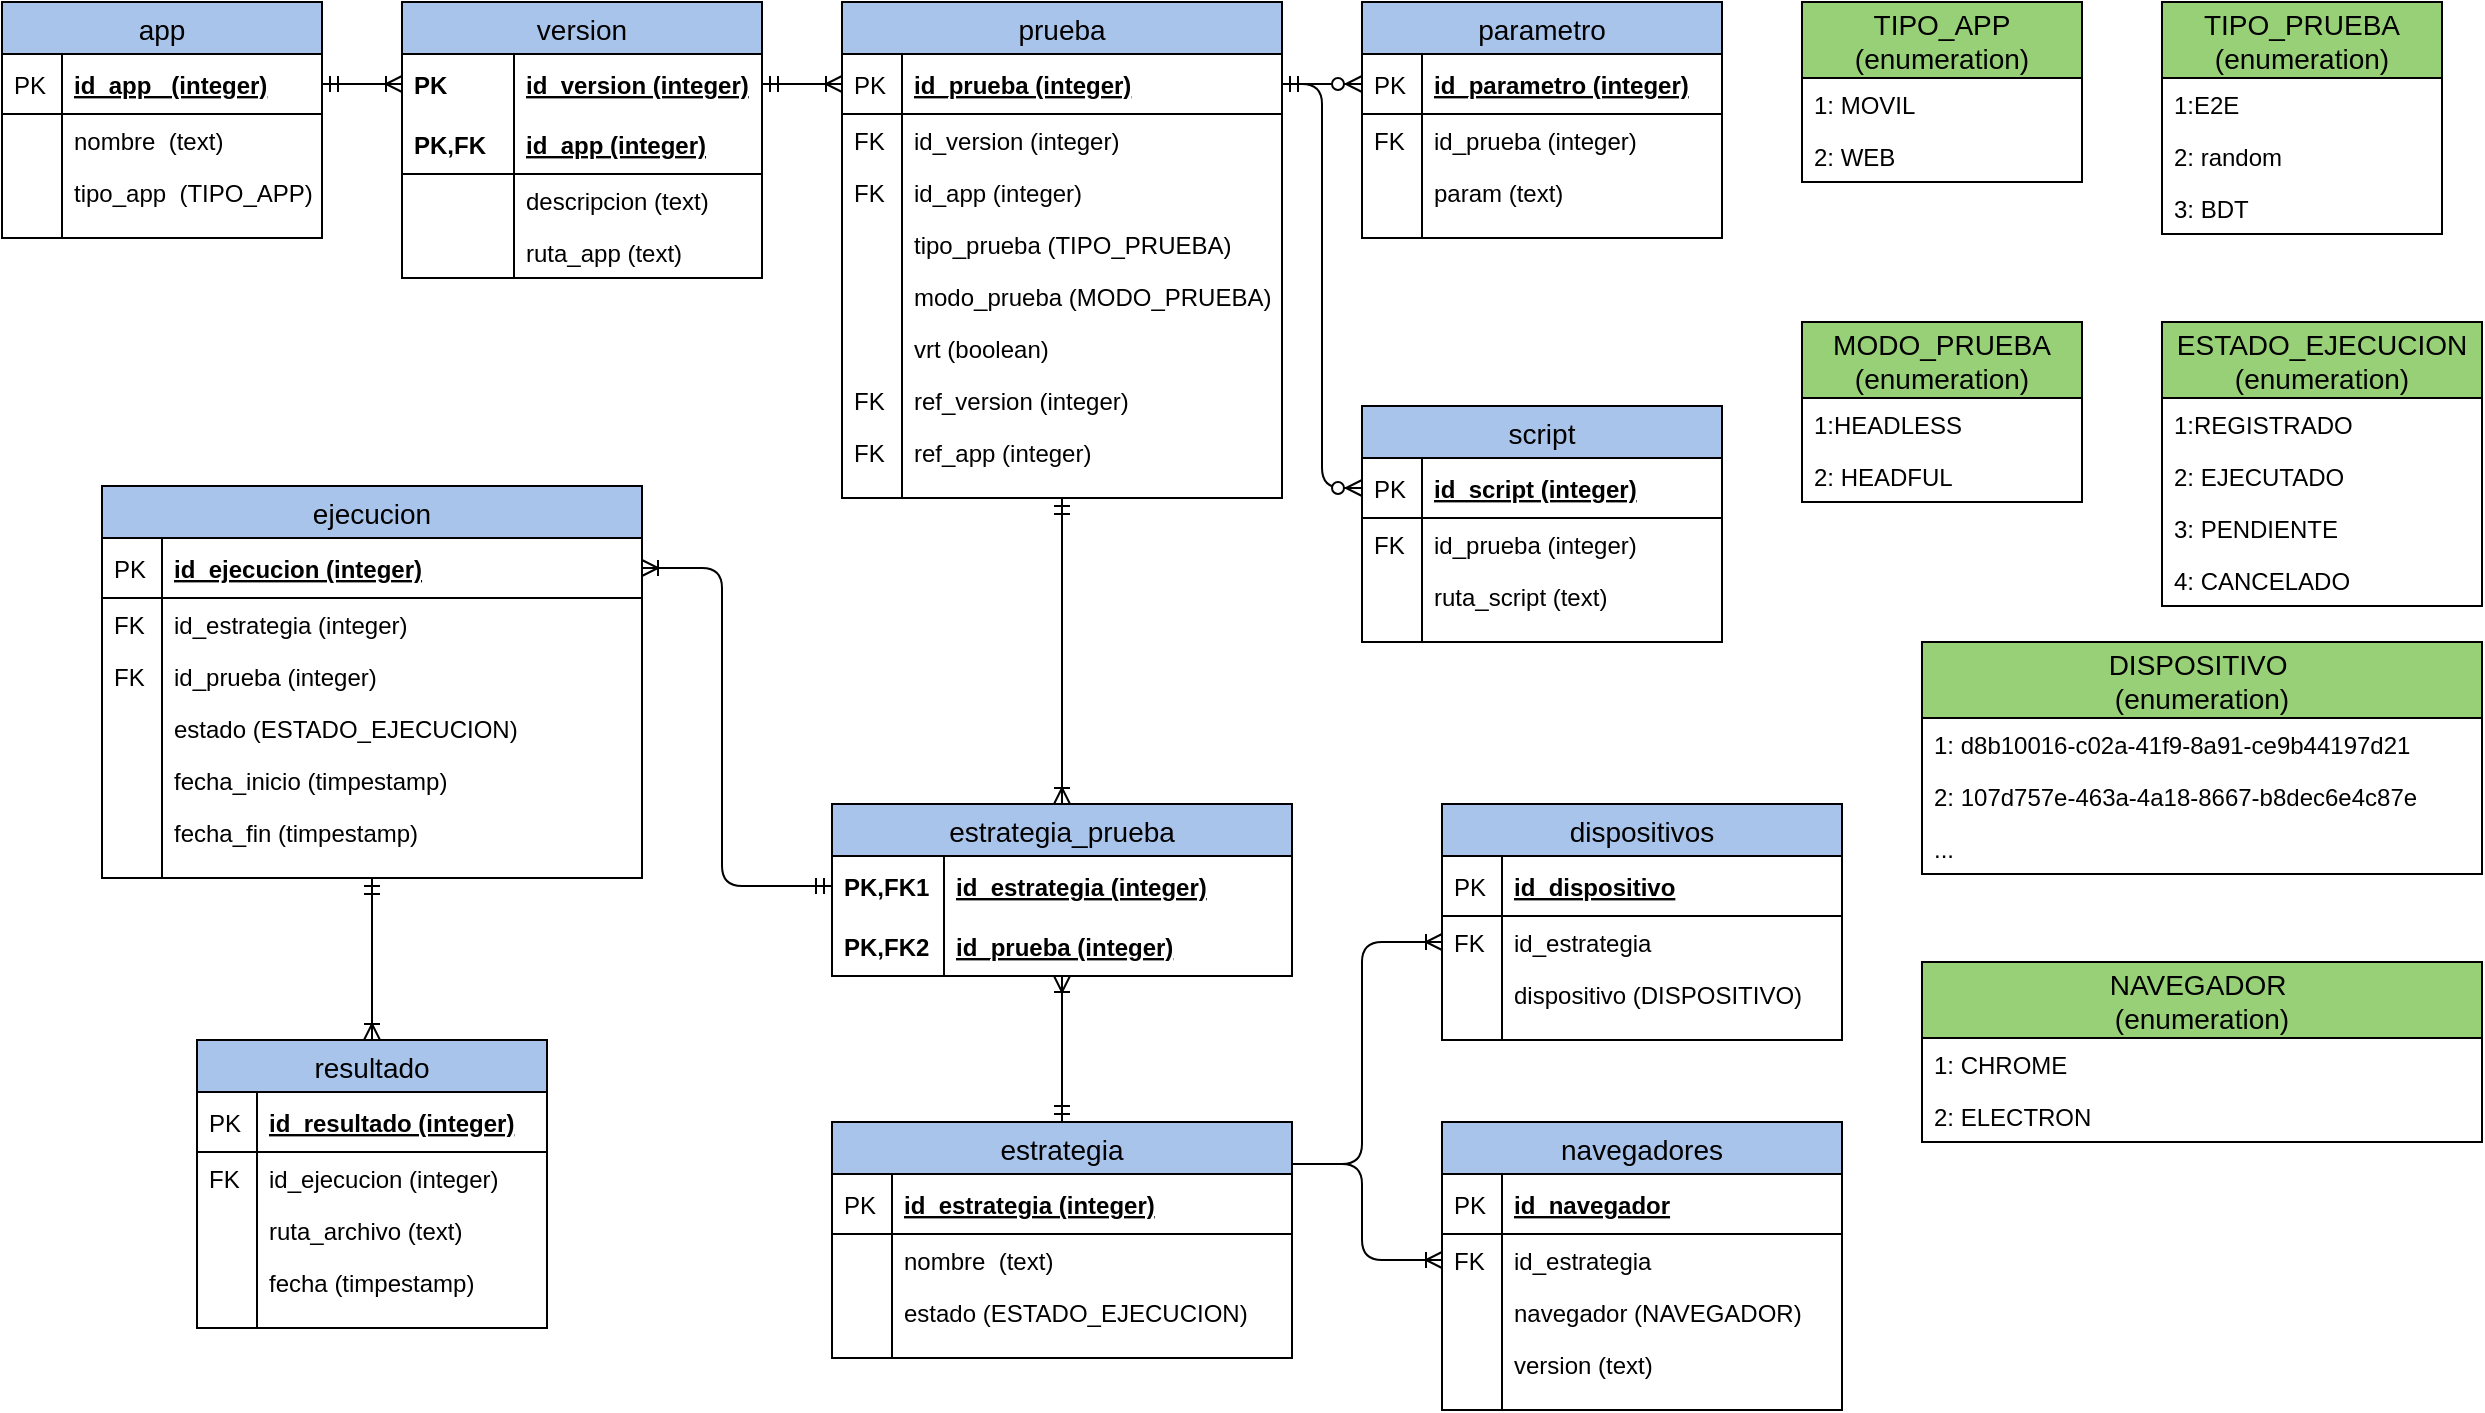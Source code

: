 <mxfile version="12.9.3" type="device"><diagram id="iDsaWzBEovH1b1AxHAG2" name="Page-1"><mxGraphModel dx="1256" dy="550" grid="1" gridSize="10" guides="1" tooltips="1" connect="1" arrows="1" fold="1" page="1" pageScale="1" pageWidth="850" pageHeight="1100" math="0" shadow="0"><root><mxCell id="0"/><mxCell id="1" parent="0"/><mxCell id="ApZzicPODPSP1jDTtApd-245" value="ESTADO_EJECUCION &#10;(enumeration)" style="swimlane;fontStyle=0;childLayout=stackLayout;horizontal=1;startSize=38;fillColor=#97D077;horizontalStack=0;resizeParent=1;resizeParentMax=0;resizeLast=0;collapsible=1;marginBottom=0;swimlaneFillColor=#ffffff;align=center;fontSize=14;" parent="1" vertex="1"><mxGeometry x="1120" y="200" width="160" height="142" as="geometry"><mxRectangle x="1120" y="200" width="180" height="40" as="alternateBounds"/></mxGeometry></mxCell><mxCell id="ApZzicPODPSP1jDTtApd-246" value="1:REGISTRADO" style="text;strokeColor=none;fillColor=none;spacingLeft=4;spacingRight=4;overflow=hidden;rotatable=0;points=[[0,0.5],[1,0.5]];portConstraint=eastwest;fontSize=12;" parent="ApZzicPODPSP1jDTtApd-245" vertex="1"><mxGeometry y="38" width="160" height="26" as="geometry"/></mxCell><mxCell id="ApZzicPODPSP1jDTtApd-247" value="2: EJECUTADO" style="text;strokeColor=none;fillColor=none;spacingLeft=4;spacingRight=4;overflow=hidden;rotatable=0;points=[[0,0.5],[1,0.5]];portConstraint=eastwest;fontSize=12;" parent="ApZzicPODPSP1jDTtApd-245" vertex="1"><mxGeometry y="64" width="160" height="26" as="geometry"/></mxCell><mxCell id="ApZzicPODPSP1jDTtApd-248" value="3: PENDIENTE" style="text;strokeColor=none;fillColor=none;spacingLeft=4;spacingRight=4;overflow=hidden;rotatable=0;points=[[0,0.5],[1,0.5]];portConstraint=eastwest;fontSize=12;" parent="ApZzicPODPSP1jDTtApd-245" vertex="1"><mxGeometry y="90" width="160" height="26" as="geometry"/></mxCell><mxCell id="h82qV4qmTiS2S710gayM-1" value="4: CANCELADO" style="text;strokeColor=none;fillColor=none;spacingLeft=4;spacingRight=4;overflow=hidden;rotatable=0;points=[[0,0.5],[1,0.5]];portConstraint=eastwest;fontSize=12;" parent="ApZzicPODPSP1jDTtApd-245" vertex="1"><mxGeometry y="116" width="160" height="26" as="geometry"/></mxCell><mxCell id="ApZzicPODPSP1jDTtApd-29" value="app" style="swimlane;fontStyle=0;childLayout=stackLayout;horizontal=1;startSize=26;fillColor=#A9C4EB;horizontalStack=0;resizeParent=1;resizeParentMax=0;resizeLast=0;collapsible=1;marginBottom=0;swimlaneFillColor=#ffffff;align=center;fontSize=14;" parent="1" vertex="1"><mxGeometry x="40" y="40" width="160" height="118" as="geometry"><mxRectangle x="40" y="40" width="60" height="26" as="alternateBounds"/></mxGeometry></mxCell><mxCell id="ApZzicPODPSP1jDTtApd-30" value="id_app   (integer)" style="shape=partialRectangle;top=0;left=0;right=0;bottom=1;align=left;verticalAlign=middle;fillColor=none;spacingLeft=34;spacingRight=4;overflow=hidden;rotatable=0;points=[[0,0.5],[1,0.5]];portConstraint=eastwest;dropTarget=0;fontStyle=5;fontSize=12;" parent="ApZzicPODPSP1jDTtApd-29" vertex="1"><mxGeometry y="26" width="160" height="30" as="geometry"/></mxCell><mxCell id="ApZzicPODPSP1jDTtApd-31" value="PK" style="shape=partialRectangle;top=0;left=0;bottom=0;fillColor=none;align=left;verticalAlign=middle;spacingLeft=4;spacingRight=4;overflow=hidden;rotatable=0;points=[];portConstraint=eastwest;part=1;fontSize=12;" parent="ApZzicPODPSP1jDTtApd-30" vertex="1" connectable="0"><mxGeometry width="30" height="30" as="geometry"/></mxCell><mxCell id="ApZzicPODPSP1jDTtApd-32" value="nombre  (text)" style="shape=partialRectangle;top=0;left=0;right=0;bottom=0;align=left;verticalAlign=top;fillColor=none;spacingLeft=34;spacingRight=4;overflow=hidden;rotatable=0;points=[[0,0.5],[1,0.5]];portConstraint=eastwest;dropTarget=0;fontSize=12;" parent="ApZzicPODPSP1jDTtApd-29" vertex="1"><mxGeometry y="56" width="160" height="26" as="geometry"/></mxCell><mxCell id="ApZzicPODPSP1jDTtApd-33" value="" style="shape=partialRectangle;top=0;left=0;bottom=0;fillColor=none;align=left;verticalAlign=top;spacingLeft=4;spacingRight=4;overflow=hidden;rotatable=0;points=[];portConstraint=eastwest;part=1;fontSize=12;" parent="ApZzicPODPSP1jDTtApd-32" vertex="1" connectable="0"><mxGeometry width="30" height="26" as="geometry"/></mxCell><mxCell id="ApZzicPODPSP1jDTtApd-36" value="tipo_app  (TIPO_APP)" style="shape=partialRectangle;top=0;left=0;right=0;bottom=0;align=left;verticalAlign=top;fillColor=none;spacingLeft=34;spacingRight=4;overflow=hidden;rotatable=0;points=[[0,0.5],[1,0.5]];portConstraint=eastwest;dropTarget=0;fontSize=12;" parent="ApZzicPODPSP1jDTtApd-29" vertex="1"><mxGeometry y="82" width="160" height="26" as="geometry"/></mxCell><mxCell id="ApZzicPODPSP1jDTtApd-37" value="" style="shape=partialRectangle;top=0;left=0;bottom=0;fillColor=none;align=left;verticalAlign=top;spacingLeft=4;spacingRight=4;overflow=hidden;rotatable=0;points=[];portConstraint=eastwest;part=1;fontSize=12;" parent="ApZzicPODPSP1jDTtApd-36" vertex="1" connectable="0"><mxGeometry width="30" height="26" as="geometry"/></mxCell><mxCell id="ApZzicPODPSP1jDTtApd-38" value="" style="shape=partialRectangle;top=0;left=0;right=0;bottom=0;align=left;verticalAlign=top;fillColor=none;spacingLeft=34;spacingRight=4;overflow=hidden;rotatable=0;points=[[0,0.5],[1,0.5]];portConstraint=eastwest;dropTarget=0;fontSize=12;" parent="ApZzicPODPSP1jDTtApd-29" vertex="1"><mxGeometry y="108" width="160" height="10" as="geometry"/></mxCell><mxCell id="ApZzicPODPSP1jDTtApd-39" value="" style="shape=partialRectangle;top=0;left=0;bottom=0;fillColor=none;align=left;verticalAlign=top;spacingLeft=4;spacingRight=4;overflow=hidden;rotatable=0;points=[];portConstraint=eastwest;part=1;fontSize=12;" parent="ApZzicPODPSP1jDTtApd-38" vertex="1" connectable="0"><mxGeometry width="30" height="10" as="geometry"/></mxCell><mxCell id="ApZzicPODPSP1jDTtApd-128" value="version" style="swimlane;fontStyle=0;childLayout=stackLayout;horizontal=1;startSize=26;fillColor=#A9C4EB;horizontalStack=0;resizeParent=1;resizeParentMax=0;resizeLast=0;collapsible=1;marginBottom=0;swimlaneFillColor=#ffffff;align=center;fontSize=14;" parent="1" vertex="1"><mxGeometry x="240" y="40" width="180" height="138" as="geometry"/></mxCell><mxCell id="ApZzicPODPSP1jDTtApd-129" value="id_version (integer)" style="shape=partialRectangle;top=0;left=0;right=0;bottom=0;align=left;verticalAlign=middle;fillColor=none;spacingLeft=60;spacingRight=4;overflow=hidden;rotatable=0;points=[[0,0.5],[1,0.5]];portConstraint=eastwest;dropTarget=0;fontStyle=5;fontSize=12;" parent="ApZzicPODPSP1jDTtApd-128" vertex="1"><mxGeometry y="26" width="180" height="30" as="geometry"/></mxCell><mxCell id="ApZzicPODPSP1jDTtApd-130" value="PK" style="shape=partialRectangle;fontStyle=1;top=0;left=0;bottom=0;fillColor=none;align=left;verticalAlign=middle;spacingLeft=4;spacingRight=4;overflow=hidden;rotatable=0;points=[];portConstraint=eastwest;part=1;fontSize=12;" parent="ApZzicPODPSP1jDTtApd-129" vertex="1" connectable="0"><mxGeometry width="56" height="30" as="geometry"/></mxCell><mxCell id="ApZzicPODPSP1jDTtApd-131" value="id_app (integer)" style="shape=partialRectangle;top=0;left=0;right=0;bottom=1;align=left;verticalAlign=middle;fillColor=none;spacingLeft=60;spacingRight=4;overflow=hidden;rotatable=0;points=[[0,0.5],[1,0.5]];portConstraint=eastwest;dropTarget=0;fontStyle=5;fontSize=12;" parent="ApZzicPODPSP1jDTtApd-128" vertex="1"><mxGeometry y="56" width="180" height="30" as="geometry"/></mxCell><mxCell id="ApZzicPODPSP1jDTtApd-132" value="PK,FK" style="shape=partialRectangle;fontStyle=1;top=0;left=0;bottom=0;fillColor=none;align=left;verticalAlign=middle;spacingLeft=4;spacingRight=4;overflow=hidden;rotatable=0;points=[];portConstraint=eastwest;part=1;fontSize=12;" parent="ApZzicPODPSP1jDTtApd-131" vertex="1" connectable="0"><mxGeometry width="56" height="30" as="geometry"/></mxCell><mxCell id="ApZzicPODPSP1jDTtApd-133" value="descripcion (text)" style="shape=partialRectangle;top=0;left=0;right=0;bottom=0;align=left;verticalAlign=top;fillColor=none;spacingLeft=60;spacingRight=4;overflow=hidden;rotatable=0;points=[[0,0.5],[1,0.5]];portConstraint=eastwest;dropTarget=0;fontSize=12;" parent="ApZzicPODPSP1jDTtApd-128" vertex="1"><mxGeometry y="86" width="180" height="26" as="geometry"/></mxCell><mxCell id="ApZzicPODPSP1jDTtApd-134" value="" style="shape=partialRectangle;top=0;left=0;bottom=0;fillColor=none;align=left;verticalAlign=top;spacingLeft=4;spacingRight=4;overflow=hidden;rotatable=0;points=[];portConstraint=eastwest;part=1;fontSize=12;" parent="ApZzicPODPSP1jDTtApd-133" vertex="1" connectable="0"><mxGeometry width="56" height="26" as="geometry"/></mxCell><mxCell id="ApZzicPODPSP1jDTtApd-135" value="ruta_app (text)" style="shape=partialRectangle;top=0;left=0;right=0;bottom=0;align=left;verticalAlign=top;fillColor=none;spacingLeft=60;spacingRight=4;overflow=hidden;rotatable=0;points=[[0,0.5],[1,0.5]];portConstraint=eastwest;dropTarget=0;fontSize=12;" parent="ApZzicPODPSP1jDTtApd-128" vertex="1"><mxGeometry y="112" width="180" height="26" as="geometry"/></mxCell><mxCell id="ApZzicPODPSP1jDTtApd-136" value="" style="shape=partialRectangle;top=0;left=0;bottom=0;fillColor=none;align=left;verticalAlign=top;spacingLeft=4;spacingRight=4;overflow=hidden;rotatable=0;points=[];portConstraint=eastwest;part=1;fontSize=12;" parent="ApZzicPODPSP1jDTtApd-135" vertex="1" connectable="0"><mxGeometry width="56" height="26" as="geometry"/></mxCell><mxCell id="ApZzicPODPSP1jDTtApd-138" value="" style="edgeStyle=entityRelationEdgeStyle;fontSize=12;html=1;endArrow=ERoneToMany;startArrow=ERmandOne;entryX=0;entryY=0.5;entryDx=0;entryDy=0;exitX=1;exitY=0.5;exitDx=0;exitDy=0;fillColor=none;" parent="1" source="ApZzicPODPSP1jDTtApd-129" target="ApZzicPODPSP1jDTtApd-56" edge="1"><mxGeometry width="100" height="100" relative="1" as="geometry"><mxPoint x="440" y="170" as="sourcePoint"/><mxPoint x="540" y="70" as="targetPoint"/></mxGeometry></mxCell><mxCell id="ApZzicPODPSP1jDTtApd-142" value="TIPO_APP&#10;(enumeration)" style="swimlane;fontStyle=0;childLayout=stackLayout;horizontal=1;startSize=38;fillColor=#97D077;horizontalStack=0;resizeParent=1;resizeParentMax=0;resizeLast=0;collapsible=1;marginBottom=0;swimlaneFillColor=#ffffff;align=center;fontSize=14;" parent="1" vertex="1"><mxGeometry x="940" y="40" width="140" height="90" as="geometry"/></mxCell><mxCell id="ApZzicPODPSP1jDTtApd-143" value="1: MOVIL" style="text;strokeColor=none;fillColor=none;spacingLeft=4;spacingRight=4;overflow=hidden;rotatable=0;points=[[0,0.5],[1,0.5]];portConstraint=eastwest;fontSize=12;" parent="ApZzicPODPSP1jDTtApd-142" vertex="1"><mxGeometry y="38" width="140" height="26" as="geometry"/></mxCell><mxCell id="ApZzicPODPSP1jDTtApd-144" value="2: WEB" style="text;strokeColor=none;fillColor=none;spacingLeft=4;spacingRight=4;overflow=hidden;rotatable=0;points=[[0,0.5],[1,0.5]];portConstraint=eastwest;fontSize=12;" parent="ApZzicPODPSP1jDTtApd-142" vertex="1"><mxGeometry y="64" width="140" height="26" as="geometry"/></mxCell><mxCell id="ApZzicPODPSP1jDTtApd-148" value="" style="edgeStyle=entityRelationEdgeStyle;fontSize=12;html=1;endArrow=ERoneToMany;startArrow=ERmandOne;entryX=0;entryY=0.5;entryDx=0;entryDy=0;fillColor=none;" parent="1" source="ApZzicPODPSP1jDTtApd-30" target="ApZzicPODPSP1jDTtApd-129" edge="1"><mxGeometry width="100" height="100" relative="1" as="geometry"><mxPoint x="150" y="170" as="sourcePoint"/><mxPoint x="250" y="70" as="targetPoint"/></mxGeometry></mxCell><mxCell id="ApZzicPODPSP1jDTtApd-150" value="parametro" style="swimlane;fontStyle=0;childLayout=stackLayout;horizontal=1;startSize=26;fillColor=#A9C4EB;horizontalStack=0;resizeParent=1;resizeParentMax=0;resizeLast=0;collapsible=1;marginBottom=0;swimlaneFillColor=#ffffff;align=center;fontSize=14;" parent="1" vertex="1"><mxGeometry x="720" y="40" width="180" height="118" as="geometry"/></mxCell><mxCell id="ApZzicPODPSP1jDTtApd-151" value="id_parametro (integer)" style="shape=partialRectangle;top=0;left=0;right=0;bottom=1;align=left;verticalAlign=middle;fillColor=none;spacingLeft=34;spacingRight=4;overflow=hidden;rotatable=0;points=[[0,0.5],[1,0.5]];portConstraint=eastwest;dropTarget=0;fontStyle=5;fontSize=12;" parent="ApZzicPODPSP1jDTtApd-150" vertex="1"><mxGeometry y="26" width="180" height="30" as="geometry"/></mxCell><mxCell id="ApZzicPODPSP1jDTtApd-152" value="PK" style="shape=partialRectangle;top=0;left=0;bottom=0;fillColor=none;align=left;verticalAlign=middle;spacingLeft=4;spacingRight=4;overflow=hidden;rotatable=0;points=[];portConstraint=eastwest;part=1;fontSize=12;" parent="ApZzicPODPSP1jDTtApd-151" vertex="1" connectable="0"><mxGeometry width="30" height="30" as="geometry"/></mxCell><mxCell id="ApZzicPODPSP1jDTtApd-153" value="id_prueba (integer)" style="shape=partialRectangle;top=0;left=0;right=0;bottom=0;align=left;verticalAlign=top;fillColor=none;spacingLeft=34;spacingRight=4;overflow=hidden;rotatable=0;points=[[0,0.5],[1,0.5]];portConstraint=eastwest;dropTarget=0;fontSize=12;" parent="ApZzicPODPSP1jDTtApd-150" vertex="1"><mxGeometry y="56" width="180" height="26" as="geometry"/></mxCell><mxCell id="ApZzicPODPSP1jDTtApd-154" value="FK" style="shape=partialRectangle;top=0;left=0;bottom=0;fillColor=none;align=left;verticalAlign=top;spacingLeft=4;spacingRight=4;overflow=hidden;rotatable=0;points=[];portConstraint=eastwest;part=1;fontSize=12;" parent="ApZzicPODPSP1jDTtApd-153" vertex="1" connectable="0"><mxGeometry width="30" height="26" as="geometry"/></mxCell><mxCell id="ApZzicPODPSP1jDTtApd-155" value="param (text)" style="shape=partialRectangle;top=0;left=0;right=0;bottom=0;align=left;verticalAlign=top;fillColor=none;spacingLeft=34;spacingRight=4;overflow=hidden;rotatable=0;points=[[0,0.5],[1,0.5]];portConstraint=eastwest;dropTarget=0;fontSize=12;" parent="ApZzicPODPSP1jDTtApd-150" vertex="1"><mxGeometry y="82" width="180" height="26" as="geometry"/></mxCell><mxCell id="ApZzicPODPSP1jDTtApd-156" value="" style="shape=partialRectangle;top=0;left=0;bottom=0;fillColor=none;align=left;verticalAlign=top;spacingLeft=4;spacingRight=4;overflow=hidden;rotatable=0;points=[];portConstraint=eastwest;part=1;fontSize=12;" parent="ApZzicPODPSP1jDTtApd-155" vertex="1" connectable="0"><mxGeometry width="30" height="26" as="geometry"/></mxCell><mxCell id="ApZzicPODPSP1jDTtApd-159" value="" style="shape=partialRectangle;top=0;left=0;right=0;bottom=0;align=left;verticalAlign=top;fillColor=none;spacingLeft=34;spacingRight=4;overflow=hidden;rotatable=0;points=[[0,0.5],[1,0.5]];portConstraint=eastwest;dropTarget=0;fontSize=12;" parent="ApZzicPODPSP1jDTtApd-150" vertex="1"><mxGeometry y="108" width="180" height="10" as="geometry"/></mxCell><mxCell id="ApZzicPODPSP1jDTtApd-160" value="" style="shape=partialRectangle;top=0;left=0;bottom=0;fillColor=none;align=left;verticalAlign=top;spacingLeft=4;spacingRight=4;overflow=hidden;rotatable=0;points=[];portConstraint=eastwest;part=1;fontSize=12;" parent="ApZzicPODPSP1jDTtApd-159" vertex="1" connectable="0"><mxGeometry width="30" height="10" as="geometry"/></mxCell><mxCell id="ApZzicPODPSP1jDTtApd-149" value="" style="edgeStyle=entityRelationEdgeStyle;fontSize=12;html=1;endArrow=ERzeroToMany;startArrow=ERmandOne;fillColor=none;" parent="1" source="ApZzicPODPSP1jDTtApd-56" target="ApZzicPODPSP1jDTtApd-151" edge="1"><mxGeometry width="100" height="100" relative="1" as="geometry"><mxPoint x="620" y="180" as="sourcePoint"/><mxPoint x="670" y="80" as="targetPoint"/></mxGeometry></mxCell><mxCell id="ApZzicPODPSP1jDTtApd-188" value="" style="fontSize=12;html=1;endArrow=ERzeroToMany;startArrow=ERmandOne;entryX=0;entryY=0.5;entryDx=0;entryDy=0;edgeStyle=orthogonalEdgeStyle;fillColor=none;" parent="1" source="ApZzicPODPSP1jDTtApd-56" target="ApZzicPODPSP1jDTtApd-171" edge="1"><mxGeometry width="100" height="100" relative="1" as="geometry"><mxPoint x="500" y="160" as="sourcePoint"/><mxPoint x="600" y="60" as="targetPoint"/></mxGeometry></mxCell><mxCell id="ApZzicPODPSP1jDTtApd-197" value="" style="fontSize=12;html=1;endArrow=ERoneToMany;startArrow=ERmandOne;fillColor=none;" parent="1" source="ApZzicPODPSP1jDTtApd-230" target="ApZzicPODPSP1jDTtApd-100" edge="1"><mxGeometry width="100" height="100" relative="1" as="geometry"><mxPoint x="160" y="432" as="sourcePoint"/><mxPoint x="164" y="520" as="targetPoint"/></mxGeometry></mxCell><mxCell id="ApZzicPODPSP1jDTtApd-216" value="" style="fontSize=12;html=1;endArrow=ERoneToMany;startArrow=ERmandOne;edgeStyle=elbowEdgeStyle;elbow=vertical;fillColor=none;" parent="1" source="ApZzicPODPSP1jDTtApd-64" target="ApZzicPODPSP1jDTtApd-209" edge="1"><mxGeometry width="100" height="100" relative="1" as="geometry"><mxPoint x="540" y="200" as="sourcePoint"/><mxPoint x="640" y="100" as="targetPoint"/></mxGeometry></mxCell><mxCell id="ApZzicPODPSP1jDTtApd-220" value="" style="fontSize=12;html=1;endArrow=ERoneToMany;startArrow=ERmandOne;fillColor=none;" parent="1" source="ApZzicPODPSP1jDTtApd-89" target="ApZzicPODPSP1jDTtApd-212" edge="1"><mxGeometry width="100" height="100" relative="1" as="geometry"><mxPoint x="570" y="670" as="sourcePoint"/><mxPoint x="560" y="372" as="targetPoint"/></mxGeometry></mxCell><mxCell id="ApZzicPODPSP1jDTtApd-55" value="prueba" style="swimlane;fontStyle=0;childLayout=stackLayout;horizontal=1;startSize=26;fillColor=#A9C4EB;horizontalStack=0;resizeParent=1;resizeParentMax=0;resizeLast=0;collapsible=1;marginBottom=0;swimlaneFillColor=#ffffff;align=center;fontSize=14;shadow=0;" parent="1" vertex="1"><mxGeometry x="460" y="40" width="220" height="248" as="geometry"/></mxCell><mxCell id="ApZzicPODPSP1jDTtApd-56" value="id_prueba (integer)" style="shape=partialRectangle;top=0;left=0;right=0;bottom=1;align=left;verticalAlign=middle;fillColor=none;spacingLeft=34;spacingRight=4;overflow=hidden;rotatable=0;points=[[0,0.5],[1,0.5]];portConstraint=eastwest;dropTarget=0;fontStyle=5;fontSize=12;" parent="ApZzicPODPSP1jDTtApd-55" vertex="1"><mxGeometry y="26" width="220" height="30" as="geometry"/></mxCell><mxCell id="ApZzicPODPSP1jDTtApd-57" value="PK" style="shape=partialRectangle;top=0;left=0;bottom=0;fillColor=none;align=left;verticalAlign=middle;spacingLeft=4;spacingRight=4;overflow=hidden;rotatable=0;points=[];portConstraint=eastwest;part=1;fontSize=12;" parent="ApZzicPODPSP1jDTtApd-56" vertex="1" connectable="0"><mxGeometry width="30" height="30" as="geometry"/></mxCell><mxCell id="ApZzicPODPSP1jDTtApd-58" value="id_version (integer)" style="shape=partialRectangle;top=0;left=0;right=0;bottom=0;align=left;verticalAlign=top;fillColor=none;spacingLeft=34;spacingRight=4;overflow=hidden;rotatable=0;points=[[0,0.5],[1,0.5]];portConstraint=eastwest;dropTarget=0;fontSize=12;" parent="ApZzicPODPSP1jDTtApd-55" vertex="1"><mxGeometry y="56" width="220" height="26" as="geometry"/></mxCell><mxCell id="ApZzicPODPSP1jDTtApd-59" value="FK" style="shape=partialRectangle;top=0;left=0;bottom=0;fillColor=none;align=left;verticalAlign=top;spacingLeft=4;spacingRight=4;overflow=hidden;rotatable=0;points=[];portConstraint=eastwest;part=1;fontSize=12;" parent="ApZzicPODPSP1jDTtApd-58" vertex="1" connectable="0"><mxGeometry width="30" height="26" as="geometry"/></mxCell><mxCell id="ApZzicPODPSP1jDTtApd-60" value="id_app (integer)" style="shape=partialRectangle;top=0;left=0;right=0;bottom=0;align=left;verticalAlign=top;fillColor=none;spacingLeft=34;spacingRight=4;overflow=hidden;rotatable=0;points=[[0,0.5],[1,0.5]];portConstraint=eastwest;dropTarget=0;fontSize=12;" parent="ApZzicPODPSP1jDTtApd-55" vertex="1"><mxGeometry y="82" width="220" height="26" as="geometry"/></mxCell><mxCell id="ApZzicPODPSP1jDTtApd-61" value="FK" style="shape=partialRectangle;top=0;left=0;bottom=0;fillColor=none;align=left;verticalAlign=top;spacingLeft=4;spacingRight=4;overflow=hidden;rotatable=0;points=[];portConstraint=eastwest;part=1;fontSize=12;" parent="ApZzicPODPSP1jDTtApd-60" vertex="1" connectable="0"><mxGeometry width="30" height="26" as="geometry"/></mxCell><mxCell id="ApZzicPODPSP1jDTtApd-168" value="tipo_prueba (TIPO_PRUEBA)" style="shape=partialRectangle;top=0;left=0;right=0;bottom=0;align=left;verticalAlign=top;fillColor=none;spacingLeft=34;spacingRight=4;overflow=hidden;rotatable=0;points=[[0,0.5],[1,0.5]];portConstraint=eastwest;dropTarget=0;fontSize=12;" parent="ApZzicPODPSP1jDTtApd-55" vertex="1"><mxGeometry y="108" width="220" height="26" as="geometry"/></mxCell><mxCell id="ApZzicPODPSP1jDTtApd-169" value="" style="shape=partialRectangle;top=0;left=0;bottom=0;fillColor=none;align=left;verticalAlign=top;spacingLeft=4;spacingRight=4;overflow=hidden;rotatable=0;points=[];portConstraint=eastwest;part=1;fontSize=12;" parent="ApZzicPODPSP1jDTtApd-168" vertex="1" connectable="0"><mxGeometry width="30" height="26" as="geometry"/></mxCell><mxCell id="ApZzicPODPSP1jDTtApd-186" value="modo_prueba (MODO_PRUEBA)" style="shape=partialRectangle;top=0;left=0;right=0;bottom=0;align=left;verticalAlign=top;fillColor=none;spacingLeft=34;spacingRight=4;overflow=hidden;rotatable=0;points=[[0,0.5],[1,0.5]];portConstraint=eastwest;dropTarget=0;fontSize=12;" parent="ApZzicPODPSP1jDTtApd-55" vertex="1"><mxGeometry y="134" width="220" height="26" as="geometry"/></mxCell><mxCell id="ApZzicPODPSP1jDTtApd-187" value="" style="shape=partialRectangle;top=0;left=0;bottom=0;fillColor=none;align=left;verticalAlign=top;spacingLeft=4;spacingRight=4;overflow=hidden;rotatable=0;points=[];portConstraint=eastwest;part=1;fontSize=12;" parent="ApZzicPODPSP1jDTtApd-186" vertex="1" connectable="0"><mxGeometry width="30" height="26" as="geometry"/></mxCell><mxCell id="8lx4j3g1uJTD5AQUu3DO-1" value="vrt (boolean)" style="shape=partialRectangle;top=0;left=0;right=0;bottom=0;align=left;verticalAlign=top;fillColor=none;spacingLeft=34;spacingRight=4;overflow=hidden;rotatable=0;points=[[0,0.5],[1,0.5]];portConstraint=eastwest;dropTarget=0;fontSize=12;" parent="ApZzicPODPSP1jDTtApd-55" vertex="1"><mxGeometry y="160" width="220" height="26" as="geometry"/></mxCell><mxCell id="8lx4j3g1uJTD5AQUu3DO-2" value="" style="shape=partialRectangle;top=0;left=0;bottom=0;fillColor=none;align=left;verticalAlign=top;spacingLeft=4;spacingRight=4;overflow=hidden;rotatable=0;points=[];portConstraint=eastwest;part=1;fontSize=12;" parent="8lx4j3g1uJTD5AQUu3DO-1" vertex="1" connectable="0"><mxGeometry width="30" height="26" as="geometry"/></mxCell><mxCell id="f8R9yQd6SKJQynJTK0Ja-2" value="ref_version (integer)" style="shape=partialRectangle;top=0;left=0;right=0;bottom=0;align=left;verticalAlign=top;fillColor=none;spacingLeft=34;spacingRight=4;overflow=hidden;rotatable=0;points=[[0,0.5],[1,0.5]];portConstraint=eastwest;dropTarget=0;fontSize=12;" parent="ApZzicPODPSP1jDTtApd-55" vertex="1"><mxGeometry y="186" width="220" height="26" as="geometry"/></mxCell><mxCell id="f8R9yQd6SKJQynJTK0Ja-3" value="FK" style="shape=partialRectangle;top=0;left=0;bottom=0;fillColor=none;align=left;verticalAlign=top;spacingLeft=4;spacingRight=4;overflow=hidden;rotatable=0;points=[];portConstraint=eastwest;part=1;fontSize=12;" parent="f8R9yQd6SKJQynJTK0Ja-2" vertex="1" connectable="0"><mxGeometry width="30" height="26" as="geometry"/></mxCell><mxCell id="TRjONBCHlNukHOOrYHws-1" value="ref_app (integer)" style="shape=partialRectangle;top=0;left=0;right=0;bottom=0;align=left;verticalAlign=top;fillColor=none;spacingLeft=34;spacingRight=4;overflow=hidden;rotatable=0;points=[[0,0.5],[1,0.5]];portConstraint=eastwest;dropTarget=0;fontSize=12;" parent="ApZzicPODPSP1jDTtApd-55" vertex="1"><mxGeometry y="212" width="220" height="26" as="geometry"/></mxCell><mxCell id="TRjONBCHlNukHOOrYHws-2" value="FK" style="shape=partialRectangle;top=0;left=0;bottom=0;fillColor=none;align=left;verticalAlign=top;spacingLeft=4;spacingRight=4;overflow=hidden;rotatable=0;points=[];portConstraint=eastwest;part=1;fontSize=12;" parent="TRjONBCHlNukHOOrYHws-1" vertex="1" connectable="0"><mxGeometry width="30" height="26" as="geometry"/></mxCell><mxCell id="ApZzicPODPSP1jDTtApd-64" value="" style="shape=partialRectangle;top=0;left=0;right=0;bottom=0;align=left;verticalAlign=top;fillColor=none;spacingLeft=34;spacingRight=4;overflow=hidden;rotatable=0;points=[[0,0.5],[1,0.5]];portConstraint=eastwest;dropTarget=0;fontSize=12;" parent="ApZzicPODPSP1jDTtApd-55" vertex="1"><mxGeometry y="238" width="220" height="10" as="geometry"/></mxCell><mxCell id="ApZzicPODPSP1jDTtApd-65" value="" style="shape=partialRectangle;top=0;left=0;bottom=0;fillColor=none;align=left;verticalAlign=top;spacingLeft=4;spacingRight=4;overflow=hidden;rotatable=0;points=[];portConstraint=eastwest;part=1;fontSize=12;" parent="ApZzicPODPSP1jDTtApd-64" vertex="1" connectable="0"><mxGeometry width="30" height="10" as="geometry"/></mxCell><mxCell id="ApZzicPODPSP1jDTtApd-163" value="TIPO_PRUEBA&#10;(enumeration)" style="swimlane;fontStyle=0;childLayout=stackLayout;horizontal=1;startSize=38;fillColor=#97D077;horizontalStack=0;resizeParent=1;resizeParentMax=0;resizeLast=0;collapsible=1;marginBottom=0;swimlaneFillColor=#ffffff;align=center;fontSize=14;" parent="1" vertex="1"><mxGeometry x="1120" y="40" width="140" height="116" as="geometry"/></mxCell><mxCell id="ApZzicPODPSP1jDTtApd-164" value="1:E2E" style="text;strokeColor=none;fillColor=none;spacingLeft=4;spacingRight=4;overflow=hidden;rotatable=0;points=[[0,0.5],[1,0.5]];portConstraint=eastwest;fontSize=12;" parent="ApZzicPODPSP1jDTtApd-163" vertex="1"><mxGeometry y="38" width="140" height="26" as="geometry"/></mxCell><mxCell id="ApZzicPODPSP1jDTtApd-165" value="2: random" style="text;strokeColor=none;fillColor=none;spacingLeft=4;spacingRight=4;overflow=hidden;rotatable=0;points=[[0,0.5],[1,0.5]];portConstraint=eastwest;fontSize=12;" parent="ApZzicPODPSP1jDTtApd-163" vertex="1"><mxGeometry y="64" width="140" height="26" as="geometry"/></mxCell><mxCell id="ApZzicPODPSP1jDTtApd-166" value="3: BDT" style="text;strokeColor=none;fillColor=none;spacingLeft=4;spacingRight=4;overflow=hidden;rotatable=0;points=[[0,0.5],[1,0.5]];portConstraint=eastwest;fontSize=12;" parent="ApZzicPODPSP1jDTtApd-163" vertex="1"><mxGeometry y="90" width="140" height="26" as="geometry"/></mxCell><mxCell id="ApZzicPODPSP1jDTtApd-192" value="MODO_PRUEBA&#10;(enumeration)" style="swimlane;fontStyle=0;childLayout=stackLayout;horizontal=1;startSize=38;fillColor=#97D077;horizontalStack=0;resizeParent=1;resizeParentMax=0;resizeLast=0;collapsible=1;marginBottom=0;swimlaneFillColor=#ffffff;align=center;fontSize=14;" parent="1" vertex="1"><mxGeometry x="940" y="200" width="140" height="90" as="geometry"/></mxCell><mxCell id="ApZzicPODPSP1jDTtApd-193" value="1:HEADLESS" style="text;strokeColor=none;fillColor=none;spacingLeft=4;spacingRight=4;overflow=hidden;rotatable=0;points=[[0,0.5],[1,0.5]];portConstraint=eastwest;fontSize=12;" parent="ApZzicPODPSP1jDTtApd-192" vertex="1"><mxGeometry y="38" width="140" height="26" as="geometry"/></mxCell><mxCell id="f8R9yQd6SKJQynJTK0Ja-4" value="2: HEADFUL" style="text;strokeColor=none;fillColor=none;spacingLeft=4;spacingRight=4;overflow=hidden;rotatable=0;points=[[0,0.5],[1,0.5]];portConstraint=eastwest;fontSize=12;" parent="ApZzicPODPSP1jDTtApd-192" vertex="1"><mxGeometry y="64" width="140" height="26" as="geometry"/></mxCell><mxCell id="ApZzicPODPSP1jDTtApd-209" value="estrategia_prueba" style="swimlane;fontStyle=0;childLayout=stackLayout;horizontal=1;startSize=26;fillColor=#A9C4EB;horizontalStack=0;resizeParent=1;resizeParentMax=0;resizeLast=0;collapsible=1;marginBottom=0;swimlaneFillColor=#ffffff;align=center;fontSize=14;" parent="1" vertex="1"><mxGeometry x="455" y="441" width="230" height="86" as="geometry"/></mxCell><mxCell id="ApZzicPODPSP1jDTtApd-210" value="id_estrategia (integer)" style="shape=partialRectangle;top=0;left=0;right=0;bottom=0;align=left;verticalAlign=middle;fillColor=none;spacingLeft=60;spacingRight=4;overflow=hidden;rotatable=0;points=[[0,0.5],[1,0.5]];portConstraint=eastwest;dropTarget=0;fontStyle=5;fontSize=12;" parent="ApZzicPODPSP1jDTtApd-209" vertex="1"><mxGeometry y="26" width="230" height="30" as="geometry"/></mxCell><mxCell id="ApZzicPODPSP1jDTtApd-211" value="PK,FK1" style="shape=partialRectangle;fontStyle=1;top=0;left=0;bottom=0;fillColor=none;align=left;verticalAlign=middle;spacingLeft=4;spacingRight=4;overflow=hidden;rotatable=0;points=[];portConstraint=eastwest;part=1;fontSize=12;" parent="ApZzicPODPSP1jDTtApd-210" vertex="1" connectable="0"><mxGeometry width="56" height="30" as="geometry"/></mxCell><mxCell id="ApZzicPODPSP1jDTtApd-212" value="id_prueba (integer)" style="shape=partialRectangle;top=0;left=0;right=0;bottom=1;align=left;verticalAlign=middle;fillColor=none;spacingLeft=60;spacingRight=4;overflow=hidden;rotatable=0;points=[[0,0.5],[1,0.5]];portConstraint=eastwest;dropTarget=0;fontStyle=5;fontSize=12;" parent="ApZzicPODPSP1jDTtApd-209" vertex="1"><mxGeometry y="56" width="230" height="30" as="geometry"/></mxCell><mxCell id="ApZzicPODPSP1jDTtApd-213" value="PK,FK2" style="shape=partialRectangle;fontStyle=1;top=0;left=0;bottom=0;fillColor=none;align=left;verticalAlign=middle;spacingLeft=4;spacingRight=4;overflow=hidden;rotatable=0;points=[];portConstraint=eastwest;part=1;fontSize=12;" parent="ApZzicPODPSP1jDTtApd-212" vertex="1" connectable="0"><mxGeometry width="56" height="30" as="geometry"/></mxCell><mxCell id="f8R9yQd6SKJQynJTK0Ja-9" value="DISPOSITIVO &#10;(enumeration)" style="swimlane;fontStyle=0;childLayout=stackLayout;horizontal=1;startSize=38;fillColor=#97D077;horizontalStack=0;resizeParent=1;resizeParentMax=0;resizeLast=0;collapsible=1;marginBottom=0;swimlaneFillColor=#ffffff;align=center;fontSize=14;" parent="1" vertex="1"><mxGeometry x="1000" y="360" width="280" height="116" as="geometry"/></mxCell><mxCell id="f8R9yQd6SKJQynJTK0Ja-10" value="1: d8b10016-c02a-41f9-8a91-ce9b44197d21" style="text;strokeColor=none;fillColor=none;spacingLeft=4;spacingRight=4;overflow=hidden;rotatable=0;points=[[0,0.5],[1,0.5]];portConstraint=eastwest;fontSize=12;" parent="f8R9yQd6SKJQynJTK0Ja-9" vertex="1"><mxGeometry y="38" width="280" height="26" as="geometry"/></mxCell><mxCell id="f8R9yQd6SKJQynJTK0Ja-11" value="2: 107d757e-463a-4a18-8667-b8dec6e4c87e" style="text;strokeColor=none;fillColor=none;spacingLeft=4;spacingRight=4;overflow=hidden;rotatable=0;points=[[0,0.5],[1,0.5]];portConstraint=eastwest;fontSize=12;" parent="f8R9yQd6SKJQynJTK0Ja-9" vertex="1"><mxGeometry y="64" width="280" height="26" as="geometry"/></mxCell><mxCell id="f8R9yQd6SKJQynJTK0Ja-12" value="..." style="text;strokeColor=none;fillColor=none;spacingLeft=4;spacingRight=4;overflow=hidden;rotatable=0;points=[[0,0.5],[1,0.5]];portConstraint=eastwest;fontSize=12;" parent="f8R9yQd6SKJQynJTK0Ja-9" vertex="1"><mxGeometry y="90" width="280" height="26" as="geometry"/></mxCell><mxCell id="8lx4j3g1uJTD5AQUu3DO-3" value="NAVEGADOR &#10;(enumeration)" style="swimlane;fontStyle=0;childLayout=stackLayout;horizontal=1;startSize=38;fillColor=#97D077;horizontalStack=0;resizeParent=1;resizeParentMax=0;resizeLast=0;collapsible=1;marginBottom=0;swimlaneFillColor=#ffffff;align=center;fontSize=14;" parent="1" vertex="1"><mxGeometry x="1000" y="520" width="280" height="90" as="geometry"/></mxCell><mxCell id="8lx4j3g1uJTD5AQUu3DO-4" value="1: CHROME" style="text;strokeColor=none;fillColor=none;spacingLeft=4;spacingRight=4;overflow=hidden;rotatable=0;points=[[0,0.5],[1,0.5]];portConstraint=eastwest;fontSize=12;" parent="8lx4j3g1uJTD5AQUu3DO-3" vertex="1"><mxGeometry y="38" width="280" height="26" as="geometry"/></mxCell><mxCell id="8lx4j3g1uJTD5AQUu3DO-5" value="2: ELECTRON" style="text;strokeColor=none;fillColor=none;spacingLeft=4;spacingRight=4;overflow=hidden;rotatable=0;points=[[0,0.5],[1,0.5]];portConstraint=eastwest;fontSize=12;" parent="8lx4j3g1uJTD5AQUu3DO-3" vertex="1"><mxGeometry y="64" width="280" height="26" as="geometry"/></mxCell><mxCell id="8lx4j3g1uJTD5AQUu3DO-34" value="" style="edgeStyle=orthogonalEdgeStyle;fontSize=12;html=1;endArrow=ERoneToMany;startArrow=ERmandOne;entryX=0;entryY=0.5;entryDx=0;entryDy=0;" parent="1" source="ApZzicPODPSP1jDTtApd-90" target="8lx4j3g1uJTD5AQUu3DO-17" edge="1"><mxGeometry width="100" height="100" relative="1" as="geometry"><mxPoint x="600" y="790" as="sourcePoint"/><mxPoint x="700" y="690" as="targetPoint"/><Array as="points"><mxPoint x="720" y="621"/><mxPoint x="720" y="510"/></Array></mxGeometry></mxCell><mxCell id="8lx4j3g1uJTD5AQUu3DO-35" value="" style="edgeStyle=orthogonalEdgeStyle;fontSize=12;html=1;endArrow=ERoneToMany;startArrow=ERmandOne;" parent="1" source="ApZzicPODPSP1jDTtApd-90" target="8lx4j3g1uJTD5AQUu3DO-28" edge="1"><mxGeometry width="100" height="100" relative="1" as="geometry"><mxPoint x="680" y="710" as="sourcePoint"/><mxPoint x="780" y="610" as="targetPoint"/><Array as="points"><mxPoint x="720" y="621"/><mxPoint x="720" y="669"/></Array></mxGeometry></mxCell><mxCell id="8lx4j3g1uJTD5AQUu3DO-14" value="dispositivos" style="swimlane;fontStyle=0;childLayout=stackLayout;horizontal=1;startSize=26;fillColor=#A9C4EB;horizontalStack=0;resizeParent=1;resizeParentMax=0;resizeLast=0;collapsible=1;marginBottom=0;swimlaneFillColor=#ffffff;align=center;fontSize=14;" parent="1" vertex="1"><mxGeometry x="760" y="441" width="200" height="118" as="geometry"/></mxCell><mxCell id="8lx4j3g1uJTD5AQUu3DO-15" value="id_dispositivo" style="shape=partialRectangle;top=0;left=0;right=0;bottom=1;align=left;verticalAlign=middle;fillColor=none;spacingLeft=34;spacingRight=4;overflow=hidden;rotatable=0;points=[[0,0.5],[1,0.5]];portConstraint=eastwest;dropTarget=0;fontStyle=5;fontSize=12;" parent="8lx4j3g1uJTD5AQUu3DO-14" vertex="1"><mxGeometry y="26" width="200" height="30" as="geometry"/></mxCell><mxCell id="8lx4j3g1uJTD5AQUu3DO-16" value="PK" style="shape=partialRectangle;top=0;left=0;bottom=0;fillColor=none;align=left;verticalAlign=middle;spacingLeft=4;spacingRight=4;overflow=hidden;rotatable=0;points=[];portConstraint=eastwest;part=1;fontSize=12;" parent="8lx4j3g1uJTD5AQUu3DO-15" vertex="1" connectable="0"><mxGeometry width="30" height="30" as="geometry"/></mxCell><mxCell id="8lx4j3g1uJTD5AQUu3DO-17" value="id_estrategia" style="shape=partialRectangle;top=0;left=0;right=0;bottom=0;align=left;verticalAlign=top;fillColor=none;spacingLeft=34;spacingRight=4;overflow=hidden;rotatable=0;points=[[0,0.5],[1,0.5]];portConstraint=eastwest;dropTarget=0;fontSize=12;" parent="8lx4j3g1uJTD5AQUu3DO-14" vertex="1"><mxGeometry y="56" width="200" height="26" as="geometry"/></mxCell><mxCell id="8lx4j3g1uJTD5AQUu3DO-18" value="FK" style="shape=partialRectangle;top=0;left=0;bottom=0;fillColor=none;align=left;verticalAlign=top;spacingLeft=4;spacingRight=4;overflow=hidden;rotatable=0;points=[];portConstraint=eastwest;part=1;fontSize=12;" parent="8lx4j3g1uJTD5AQUu3DO-17" vertex="1" connectable="0"><mxGeometry width="30" height="26" as="geometry"/></mxCell><mxCell id="8lx4j3g1uJTD5AQUu3DO-19" value="dispositivo (DISPOSITIVO)" style="shape=partialRectangle;top=0;left=0;right=0;bottom=0;align=left;verticalAlign=top;fillColor=none;spacingLeft=34;spacingRight=4;overflow=hidden;rotatable=0;points=[[0,0.5],[1,0.5]];portConstraint=eastwest;dropTarget=0;fontSize=12;" parent="8lx4j3g1uJTD5AQUu3DO-14" vertex="1"><mxGeometry y="82" width="200" height="26" as="geometry"/></mxCell><mxCell id="8lx4j3g1uJTD5AQUu3DO-20" value="" style="shape=partialRectangle;top=0;left=0;bottom=0;fillColor=none;align=left;verticalAlign=top;spacingLeft=4;spacingRight=4;overflow=hidden;rotatable=0;points=[];portConstraint=eastwest;part=1;fontSize=12;" parent="8lx4j3g1uJTD5AQUu3DO-19" vertex="1" connectable="0"><mxGeometry width="30" height="26" as="geometry"/></mxCell><mxCell id="8lx4j3g1uJTD5AQUu3DO-23" value="" style="shape=partialRectangle;top=0;left=0;right=0;bottom=0;align=left;verticalAlign=top;fillColor=none;spacingLeft=34;spacingRight=4;overflow=hidden;rotatable=0;points=[[0,0.5],[1,0.5]];portConstraint=eastwest;dropTarget=0;fontSize=12;" parent="8lx4j3g1uJTD5AQUu3DO-14" vertex="1"><mxGeometry y="108" width="200" height="10" as="geometry"/></mxCell><mxCell id="8lx4j3g1uJTD5AQUu3DO-24" value="" style="shape=partialRectangle;top=0;left=0;bottom=0;fillColor=none;align=left;verticalAlign=top;spacingLeft=4;spacingRight=4;overflow=hidden;rotatable=0;points=[];portConstraint=eastwest;part=1;fontSize=12;" parent="8lx4j3g1uJTD5AQUu3DO-23" vertex="1" connectable="0"><mxGeometry width="30" height="10" as="geometry"/></mxCell><mxCell id="8lx4j3g1uJTD5AQUu3DO-25" value="navegadores" style="swimlane;fontStyle=0;childLayout=stackLayout;horizontal=1;startSize=26;fillColor=#A9C4EB;horizontalStack=0;resizeParent=1;resizeParentMax=0;resizeLast=0;collapsible=1;marginBottom=0;swimlaneFillColor=#ffffff;align=center;fontSize=14;shadow=0;" parent="1" vertex="1"><mxGeometry x="760" y="600" width="200" height="144" as="geometry"/></mxCell><mxCell id="8lx4j3g1uJTD5AQUu3DO-26" value="id_navegador" style="shape=partialRectangle;top=0;left=0;right=0;bottom=1;align=left;verticalAlign=middle;fillColor=none;spacingLeft=34;spacingRight=4;overflow=hidden;rotatable=0;points=[[0,0.5],[1,0.5]];portConstraint=eastwest;dropTarget=0;fontStyle=5;fontSize=12;" parent="8lx4j3g1uJTD5AQUu3DO-25" vertex="1"><mxGeometry y="26" width="200" height="30" as="geometry"/></mxCell><mxCell id="8lx4j3g1uJTD5AQUu3DO-27" value="PK" style="shape=partialRectangle;top=0;left=0;bottom=0;fillColor=none;align=left;verticalAlign=middle;spacingLeft=4;spacingRight=4;overflow=hidden;rotatable=0;points=[];portConstraint=eastwest;part=1;fontSize=12;" parent="8lx4j3g1uJTD5AQUu3DO-26" vertex="1" connectable="0"><mxGeometry width="30" height="30" as="geometry"/></mxCell><mxCell id="8lx4j3g1uJTD5AQUu3DO-28" value="id_estrategia" style="shape=partialRectangle;top=0;left=0;right=0;bottom=0;align=left;verticalAlign=top;fillColor=none;spacingLeft=34;spacingRight=4;overflow=hidden;rotatable=0;points=[[0,0.5],[1,0.5]];portConstraint=eastwest;dropTarget=0;fontSize=12;" parent="8lx4j3g1uJTD5AQUu3DO-25" vertex="1"><mxGeometry y="56" width="200" height="26" as="geometry"/></mxCell><mxCell id="8lx4j3g1uJTD5AQUu3DO-29" value="FK" style="shape=partialRectangle;top=0;left=0;bottom=0;fillColor=none;align=left;verticalAlign=top;spacingLeft=4;spacingRight=4;overflow=hidden;rotatable=0;points=[];portConstraint=eastwest;part=1;fontSize=12;" parent="8lx4j3g1uJTD5AQUu3DO-28" vertex="1" connectable="0"><mxGeometry width="30" height="26" as="geometry"/></mxCell><mxCell id="8lx4j3g1uJTD5AQUu3DO-30" value="navegador (NAVEGADOR)" style="shape=partialRectangle;top=0;left=0;right=0;bottom=0;align=left;verticalAlign=top;fillColor=none;spacingLeft=34;spacingRight=4;overflow=hidden;rotatable=0;points=[[0,0.5],[1,0.5]];portConstraint=eastwest;dropTarget=0;fontSize=12;" parent="8lx4j3g1uJTD5AQUu3DO-25" vertex="1"><mxGeometry y="82" width="200" height="26" as="geometry"/></mxCell><mxCell id="8lx4j3g1uJTD5AQUu3DO-31" value="" style="shape=partialRectangle;top=0;left=0;bottom=0;fillColor=none;align=left;verticalAlign=top;spacingLeft=4;spacingRight=4;overflow=hidden;rotatable=0;points=[];portConstraint=eastwest;part=1;fontSize=12;" parent="8lx4j3g1uJTD5AQUu3DO-30" vertex="1" connectable="0"><mxGeometry width="30" height="26" as="geometry"/></mxCell><mxCell id="Z3G8rGTPysjLY7ELBwB0-1" value="version (text)" style="shape=partialRectangle;top=0;left=0;right=0;bottom=0;align=left;verticalAlign=top;fillColor=none;spacingLeft=34;spacingRight=4;overflow=hidden;rotatable=0;points=[[0,0.5],[1,0.5]];portConstraint=eastwest;dropTarget=0;fontSize=12;" parent="8lx4j3g1uJTD5AQUu3DO-25" vertex="1"><mxGeometry y="108" width="200" height="26" as="geometry"/></mxCell><mxCell id="Z3G8rGTPysjLY7ELBwB0-2" value="" style="shape=partialRectangle;top=0;left=0;bottom=0;fillColor=none;align=left;verticalAlign=top;spacingLeft=4;spacingRight=4;overflow=hidden;rotatable=0;points=[];portConstraint=eastwest;part=1;fontSize=12;" parent="Z3G8rGTPysjLY7ELBwB0-1" vertex="1" connectable="0"><mxGeometry width="30" height="26" as="geometry"/></mxCell><mxCell id="8lx4j3g1uJTD5AQUu3DO-32" value="" style="shape=partialRectangle;top=0;left=0;right=0;bottom=0;align=left;verticalAlign=top;fillColor=none;spacingLeft=34;spacingRight=4;overflow=hidden;rotatable=0;points=[[0,0.5],[1,0.5]];portConstraint=eastwest;dropTarget=0;fontSize=12;" parent="8lx4j3g1uJTD5AQUu3DO-25" vertex="1"><mxGeometry y="134" width="200" height="10" as="geometry"/></mxCell><mxCell id="8lx4j3g1uJTD5AQUu3DO-33" value="" style="shape=partialRectangle;top=0;left=0;bottom=0;fillColor=none;align=left;verticalAlign=top;spacingLeft=4;spacingRight=4;overflow=hidden;rotatable=0;points=[];portConstraint=eastwest;part=1;fontSize=12;" parent="8lx4j3g1uJTD5AQUu3DO-32" vertex="1" connectable="0"><mxGeometry width="30" height="10" as="geometry"/></mxCell><mxCell id="ApZzicPODPSP1jDTtApd-221" value="ejecucion" style="swimlane;fontStyle=0;childLayout=stackLayout;horizontal=1;startSize=26;fillColor=#A9C4EB;horizontalStack=0;resizeParent=1;resizeParentMax=0;resizeLast=0;collapsible=1;marginBottom=0;swimlaneFillColor=#ffffff;align=center;fontSize=14;" parent="1" vertex="1"><mxGeometry x="90" y="282" width="270" height="196" as="geometry"/></mxCell><mxCell id="ApZzicPODPSP1jDTtApd-222" value="id_ejecucion (integer)" style="shape=partialRectangle;top=0;left=0;right=0;bottom=1;align=left;verticalAlign=middle;fillColor=none;spacingLeft=34;spacingRight=4;overflow=hidden;rotatable=0;points=[[0,0.5],[1,0.5]];portConstraint=eastwest;dropTarget=0;fontStyle=5;fontSize=12;" parent="ApZzicPODPSP1jDTtApd-221" vertex="1"><mxGeometry y="26" width="270" height="30" as="geometry"/></mxCell><mxCell id="ApZzicPODPSP1jDTtApd-223" value="PK" style="shape=partialRectangle;top=0;left=0;bottom=0;fillColor=none;align=left;verticalAlign=middle;spacingLeft=4;spacingRight=4;overflow=hidden;rotatable=0;points=[];portConstraint=eastwest;part=1;fontSize=12;" parent="ApZzicPODPSP1jDTtApd-222" vertex="1" connectable="0"><mxGeometry width="30" height="30" as="geometry"/></mxCell><mxCell id="yG4BycbP1-tnXbZuuKV5-4" value="id_estrategia (integer)" style="shape=partialRectangle;top=0;left=0;right=0;bottom=0;align=left;verticalAlign=top;fillColor=none;spacingLeft=34;spacingRight=4;overflow=hidden;rotatable=0;points=[[0,0.5],[1,0.5]];portConstraint=eastwest;dropTarget=0;fontSize=12;" parent="ApZzicPODPSP1jDTtApd-221" vertex="1"><mxGeometry y="56" width="270" height="26" as="geometry"/></mxCell><mxCell id="yG4BycbP1-tnXbZuuKV5-5" value="FK" style="shape=partialRectangle;top=0;left=0;bottom=0;fillColor=none;align=left;verticalAlign=top;spacingLeft=4;spacingRight=4;overflow=hidden;rotatable=0;points=[];portConstraint=eastwest;part=1;fontSize=12;" parent="yG4BycbP1-tnXbZuuKV5-4" vertex="1" connectable="0"><mxGeometry width="30" height="26" as="geometry"/></mxCell><mxCell id="yG4BycbP1-tnXbZuuKV5-6" value="id_prueba (integer)" style="shape=partialRectangle;top=0;left=0;right=0;bottom=0;align=left;verticalAlign=top;fillColor=none;spacingLeft=34;spacingRight=4;overflow=hidden;rotatable=0;points=[[0,0.5],[1,0.5]];portConstraint=eastwest;dropTarget=0;fontSize=12;" parent="ApZzicPODPSP1jDTtApd-221" vertex="1"><mxGeometry y="82" width="270" height="26" as="geometry"/></mxCell><mxCell id="yG4BycbP1-tnXbZuuKV5-7" value="FK" style="shape=partialRectangle;top=0;left=0;bottom=0;fillColor=none;align=left;verticalAlign=top;spacingLeft=4;spacingRight=4;overflow=hidden;rotatable=0;points=[];portConstraint=eastwest;part=1;fontSize=12;" parent="yG4BycbP1-tnXbZuuKV5-6" vertex="1" connectable="0"><mxGeometry width="30" height="26" as="geometry"/></mxCell><mxCell id="ApZzicPODPSP1jDTtApd-228" value="estado (ESTADO_EJECUCION)" style="shape=partialRectangle;top=0;left=0;right=0;bottom=0;align=left;verticalAlign=top;fillColor=none;spacingLeft=34;spacingRight=4;overflow=hidden;rotatable=0;points=[[0,0.5],[1,0.5]];portConstraint=eastwest;dropTarget=0;fontSize=12;" parent="ApZzicPODPSP1jDTtApd-221" vertex="1"><mxGeometry y="108" width="270" height="26" as="geometry"/></mxCell><mxCell id="ApZzicPODPSP1jDTtApd-229" value="" style="shape=partialRectangle;top=0;left=0;bottom=0;fillColor=none;align=left;verticalAlign=top;spacingLeft=4;spacingRight=4;overflow=hidden;rotatable=0;points=[];portConstraint=eastwest;part=1;fontSize=12;" parent="ApZzicPODPSP1jDTtApd-228" vertex="1" connectable="0"><mxGeometry width="30" height="26" as="geometry"/></mxCell><mxCell id="8TWGitX4gpKI1M87lz27-1" value="fecha_inicio (timpestamp)" style="shape=partialRectangle;top=0;left=0;right=0;bottom=0;align=left;verticalAlign=top;fillColor=none;spacingLeft=34;spacingRight=4;overflow=hidden;rotatable=0;points=[[0,0.5],[1,0.5]];portConstraint=eastwest;dropTarget=0;fontSize=12;" vertex="1" parent="ApZzicPODPSP1jDTtApd-221"><mxGeometry y="134" width="270" height="26" as="geometry"/></mxCell><mxCell id="8TWGitX4gpKI1M87lz27-2" value="" style="shape=partialRectangle;top=0;left=0;bottom=0;fillColor=none;align=left;verticalAlign=top;spacingLeft=4;spacingRight=4;overflow=hidden;rotatable=0;points=[];portConstraint=eastwest;part=1;fontSize=12;" vertex="1" connectable="0" parent="8TWGitX4gpKI1M87lz27-1"><mxGeometry width="30" height="26" as="geometry"/></mxCell><mxCell id="8TWGitX4gpKI1M87lz27-3" value="fecha_fin (timpestamp)" style="shape=partialRectangle;top=0;left=0;right=0;bottom=0;align=left;verticalAlign=top;fillColor=none;spacingLeft=34;spacingRight=4;overflow=hidden;rotatable=0;points=[[0,0.5],[1,0.5]];portConstraint=eastwest;dropTarget=0;fontSize=12;" vertex="1" parent="ApZzicPODPSP1jDTtApd-221"><mxGeometry y="160" width="270" height="26" as="geometry"/></mxCell><mxCell id="8TWGitX4gpKI1M87lz27-4" value="" style="shape=partialRectangle;top=0;left=0;bottom=0;fillColor=none;align=left;verticalAlign=top;spacingLeft=4;spacingRight=4;overflow=hidden;rotatable=0;points=[];portConstraint=eastwest;part=1;fontSize=12;" vertex="1" connectable="0" parent="8TWGitX4gpKI1M87lz27-3"><mxGeometry width="30" height="26" as="geometry"/></mxCell><mxCell id="ApZzicPODPSP1jDTtApd-230" value="" style="shape=partialRectangle;top=0;left=0;right=0;bottom=0;align=left;verticalAlign=top;fillColor=none;spacingLeft=34;spacingRight=4;overflow=hidden;rotatable=0;points=[[0,0.5],[1,0.5]];portConstraint=eastwest;dropTarget=0;fontSize=12;" parent="ApZzicPODPSP1jDTtApd-221" vertex="1"><mxGeometry y="186" width="270" height="10" as="geometry"/></mxCell><mxCell id="ApZzicPODPSP1jDTtApd-231" value="" style="shape=partialRectangle;top=0;left=0;bottom=0;fillColor=none;align=left;verticalAlign=top;spacingLeft=4;spacingRight=4;overflow=hidden;rotatable=0;points=[];portConstraint=eastwest;part=1;fontSize=12;" parent="ApZzicPODPSP1jDTtApd-230" vertex="1" connectable="0"><mxGeometry width="30" height="10" as="geometry"/></mxCell><mxCell id="ApZzicPODPSP1jDTtApd-100" value="resultado" style="swimlane;fontStyle=0;childLayout=stackLayout;horizontal=1;startSize=26;fillColor=#A9C4EB;horizontalStack=0;resizeParent=1;resizeParentMax=0;resizeLast=0;collapsible=1;marginBottom=0;swimlaneFillColor=#ffffff;align=center;fontSize=14;" parent="1" vertex="1"><mxGeometry x="137.5" y="559" width="175" height="144" as="geometry"/></mxCell><mxCell id="ApZzicPODPSP1jDTtApd-101" value="id_resultado (integer)" style="shape=partialRectangle;top=0;left=0;right=0;bottom=1;align=left;verticalAlign=middle;fillColor=none;spacingLeft=34;spacingRight=4;overflow=hidden;rotatable=0;points=[[0,0.5],[1,0.5]];portConstraint=eastwest;dropTarget=0;fontStyle=5;fontSize=12;" parent="ApZzicPODPSP1jDTtApd-100" vertex="1"><mxGeometry y="26" width="175" height="30" as="geometry"/></mxCell><mxCell id="ApZzicPODPSP1jDTtApd-102" value="PK" style="shape=partialRectangle;top=0;left=0;bottom=0;fillColor=none;align=left;verticalAlign=middle;spacingLeft=4;spacingRight=4;overflow=hidden;rotatable=0;points=[];portConstraint=eastwest;part=1;fontSize=12;" parent="ApZzicPODPSP1jDTtApd-101" vertex="1" connectable="0"><mxGeometry width="30" height="30" as="geometry"/></mxCell><mxCell id="ApZzicPODPSP1jDTtApd-103" value="id_ejecucion (integer)" style="shape=partialRectangle;top=0;left=0;right=0;bottom=0;align=left;verticalAlign=top;fillColor=none;spacingLeft=34;spacingRight=4;overflow=hidden;rotatable=0;points=[[0,0.5],[1,0.5]];portConstraint=eastwest;dropTarget=0;fontSize=12;" parent="ApZzicPODPSP1jDTtApd-100" vertex="1"><mxGeometry y="56" width="175" height="26" as="geometry"/></mxCell><mxCell id="ApZzicPODPSP1jDTtApd-104" value="FK" style="shape=partialRectangle;top=0;left=0;bottom=0;fillColor=none;align=left;verticalAlign=top;spacingLeft=4;spacingRight=4;overflow=hidden;rotatable=0;points=[];portConstraint=eastwest;part=1;fontSize=12;" parent="ApZzicPODPSP1jDTtApd-103" vertex="1" connectable="0"><mxGeometry width="30" height="26" as="geometry"/></mxCell><mxCell id="ApZzicPODPSP1jDTtApd-105" value="ruta_archivo (text)" style="shape=partialRectangle;top=0;left=0;right=0;bottom=0;align=left;verticalAlign=top;fillColor=none;spacingLeft=34;spacingRight=4;overflow=hidden;rotatable=0;points=[[0,0.5],[1,0.5]];portConstraint=eastwest;dropTarget=0;fontSize=12;" parent="ApZzicPODPSP1jDTtApd-100" vertex="1"><mxGeometry y="82" width="175" height="26" as="geometry"/></mxCell><mxCell id="ApZzicPODPSP1jDTtApd-106" value="" style="shape=partialRectangle;top=0;left=0;bottom=0;fillColor=none;align=left;verticalAlign=top;spacingLeft=4;spacingRight=4;overflow=hidden;rotatable=0;points=[];portConstraint=eastwest;part=1;fontSize=12;" parent="ApZzicPODPSP1jDTtApd-105" vertex="1" connectable="0"><mxGeometry width="30" height="26" as="geometry"/></mxCell><mxCell id="8TWGitX4gpKI1M87lz27-9" value="fecha (timpestamp)" style="shape=partialRectangle;top=0;left=0;right=0;bottom=0;align=left;verticalAlign=top;fillColor=none;spacingLeft=34;spacingRight=4;overflow=hidden;rotatable=0;points=[[0,0.5],[1,0.5]];portConstraint=eastwest;dropTarget=0;fontSize=12;" vertex="1" parent="ApZzicPODPSP1jDTtApd-100"><mxGeometry y="108" width="175" height="26" as="geometry"/></mxCell><mxCell id="8TWGitX4gpKI1M87lz27-10" value="" style="shape=partialRectangle;top=0;left=0;bottom=0;fillColor=none;align=left;verticalAlign=top;spacingLeft=4;spacingRight=4;overflow=hidden;rotatable=0;points=[];portConstraint=eastwest;part=1;fontSize=12;" vertex="1" connectable="0" parent="8TWGitX4gpKI1M87lz27-9"><mxGeometry width="30" height="26" as="geometry"/></mxCell><mxCell id="ApZzicPODPSP1jDTtApd-109" value="" style="shape=partialRectangle;top=0;left=0;right=0;bottom=0;align=left;verticalAlign=top;fillColor=none;spacingLeft=34;spacingRight=4;overflow=hidden;rotatable=0;points=[[0,0.5],[1,0.5]];portConstraint=eastwest;dropTarget=0;fontSize=12;" parent="ApZzicPODPSP1jDTtApd-100" vertex="1"><mxGeometry y="134" width="175" height="10" as="geometry"/></mxCell><mxCell id="ApZzicPODPSP1jDTtApd-110" value="" style="shape=partialRectangle;top=0;left=0;bottom=0;fillColor=none;align=left;verticalAlign=top;spacingLeft=4;spacingRight=4;overflow=hidden;rotatable=0;points=[];portConstraint=eastwest;part=1;fontSize=12;" parent="ApZzicPODPSP1jDTtApd-109" vertex="1" connectable="0"><mxGeometry width="30" height="10" as="geometry"/></mxCell><mxCell id="ApZzicPODPSP1jDTtApd-170" value="script" style="swimlane;fontStyle=0;childLayout=stackLayout;horizontal=1;startSize=26;fillColor=#A9C4EB;horizontalStack=0;resizeParent=1;resizeParentMax=0;resizeLast=0;collapsible=1;marginBottom=0;swimlaneFillColor=#ffffff;align=center;fontSize=14;" parent="1" vertex="1"><mxGeometry x="720" y="242" width="180" height="118" as="geometry"/></mxCell><mxCell id="ApZzicPODPSP1jDTtApd-171" value="id_script (integer)" style="shape=partialRectangle;top=0;left=0;right=0;bottom=1;align=left;verticalAlign=middle;fillColor=none;spacingLeft=34;spacingRight=4;overflow=hidden;rotatable=0;points=[[0,0.5],[1,0.5]];portConstraint=eastwest;dropTarget=0;fontStyle=5;fontSize=12;" parent="ApZzicPODPSP1jDTtApd-170" vertex="1"><mxGeometry y="26" width="180" height="30" as="geometry"/></mxCell><mxCell id="ApZzicPODPSP1jDTtApd-172" value="PK" style="shape=partialRectangle;top=0;left=0;bottom=0;fillColor=none;align=left;verticalAlign=middle;spacingLeft=4;spacingRight=4;overflow=hidden;rotatable=0;points=[];portConstraint=eastwest;part=1;fontSize=12;" parent="ApZzicPODPSP1jDTtApd-171" vertex="1" connectable="0"><mxGeometry width="30" height="30" as="geometry"/></mxCell><mxCell id="ApZzicPODPSP1jDTtApd-173" value="id_prueba (integer)" style="shape=partialRectangle;top=0;left=0;right=0;bottom=0;align=left;verticalAlign=top;fillColor=none;spacingLeft=34;spacingRight=4;overflow=hidden;rotatable=0;points=[[0,0.5],[1,0.5]];portConstraint=eastwest;dropTarget=0;fontSize=12;" parent="ApZzicPODPSP1jDTtApd-170" vertex="1"><mxGeometry y="56" width="180" height="26" as="geometry"/></mxCell><mxCell id="ApZzicPODPSP1jDTtApd-174" value="FK" style="shape=partialRectangle;top=0;left=0;bottom=0;fillColor=none;align=left;verticalAlign=top;spacingLeft=4;spacingRight=4;overflow=hidden;rotatable=0;points=[];portConstraint=eastwest;part=1;fontSize=12;" parent="ApZzicPODPSP1jDTtApd-173" vertex="1" connectable="0"><mxGeometry width="30" height="26" as="geometry"/></mxCell><mxCell id="ApZzicPODPSP1jDTtApd-175" value="ruta_script (text)" style="shape=partialRectangle;top=0;left=0;right=0;bottom=0;align=left;verticalAlign=top;fillColor=none;spacingLeft=34;spacingRight=4;overflow=hidden;rotatable=0;points=[[0,0.5],[1,0.5]];portConstraint=eastwest;dropTarget=0;fontSize=12;" parent="ApZzicPODPSP1jDTtApd-170" vertex="1"><mxGeometry y="82" width="180" height="26" as="geometry"/></mxCell><mxCell id="ApZzicPODPSP1jDTtApd-176" value="" style="shape=partialRectangle;top=0;left=0;bottom=0;fillColor=none;align=left;verticalAlign=top;spacingLeft=4;spacingRight=4;overflow=hidden;rotatable=0;points=[];portConstraint=eastwest;part=1;fontSize=12;" parent="ApZzicPODPSP1jDTtApd-175" vertex="1" connectable="0"><mxGeometry width="30" height="26" as="geometry"/></mxCell><mxCell id="ApZzicPODPSP1jDTtApd-177" value="" style="shape=partialRectangle;top=0;left=0;right=0;bottom=0;align=left;verticalAlign=top;fillColor=none;spacingLeft=34;spacingRight=4;overflow=hidden;rotatable=0;points=[[0,0.5],[1,0.5]];portConstraint=eastwest;dropTarget=0;fontSize=12;" parent="ApZzicPODPSP1jDTtApd-170" vertex="1"><mxGeometry y="108" width="180" height="10" as="geometry"/></mxCell><mxCell id="ApZzicPODPSP1jDTtApd-178" value="" style="shape=partialRectangle;top=0;left=0;bottom=0;fillColor=none;align=left;verticalAlign=top;spacingLeft=4;spacingRight=4;overflow=hidden;rotatable=0;points=[];portConstraint=eastwest;part=1;fontSize=12;" parent="ApZzicPODPSP1jDTtApd-177" vertex="1" connectable="0"><mxGeometry width="30" height="10" as="geometry"/></mxCell><mxCell id="TN9ta0dPkHmB3IhaGN2L-1" value="" style="edgeStyle=orthogonalEdgeStyle;fontSize=12;html=1;endArrow=ERoneToMany;startArrow=ERmandOne;exitX=0;exitY=0.5;exitDx=0;exitDy=0;" parent="1" source="ApZzicPODPSP1jDTtApd-210" target="ApZzicPODPSP1jDTtApd-222" edge="1"><mxGeometry width="100" height="100" relative="1" as="geometry"><mxPoint x="510" y="630" as="sourcePoint"/><mxPoint x="610" y="530" as="targetPoint"/><Array as="points"><mxPoint x="400" y="482"/><mxPoint x="400" y="323"/></Array></mxGeometry></mxCell><mxCell id="ApZzicPODPSP1jDTtApd-89" value="estrategia" style="swimlane;fontStyle=0;childLayout=stackLayout;horizontal=1;startSize=26;fillColor=#A9C4EB;horizontalStack=0;resizeParent=1;resizeParentMax=0;resizeLast=0;collapsible=1;marginBottom=0;swimlaneFillColor=#ffffff;align=center;fontSize=14;" parent="1" vertex="1"><mxGeometry x="455" y="600" width="230" height="118" as="geometry"/></mxCell><mxCell id="ApZzicPODPSP1jDTtApd-90" value="id_estrategia (integer)" style="shape=partialRectangle;top=0;left=0;right=0;bottom=1;align=left;verticalAlign=middle;fillColor=none;spacingLeft=34;spacingRight=4;overflow=hidden;rotatable=0;points=[[0,0.5],[1,0.5]];portConstraint=eastwest;dropTarget=0;fontStyle=5;fontSize=12;" parent="ApZzicPODPSP1jDTtApd-89" vertex="1"><mxGeometry y="26" width="230" height="30" as="geometry"/></mxCell><mxCell id="ApZzicPODPSP1jDTtApd-91" value="PK" style="shape=partialRectangle;top=0;left=0;bottom=0;fillColor=none;align=left;verticalAlign=middle;spacingLeft=4;spacingRight=4;overflow=hidden;rotatable=0;points=[];portConstraint=eastwest;part=1;fontSize=12;" parent="ApZzicPODPSP1jDTtApd-90" vertex="1" connectable="0"><mxGeometry width="30" height="30" as="geometry"/></mxCell><mxCell id="yG4BycbP1-tnXbZuuKV5-1" value="nombre  (text)" style="shape=partialRectangle;top=0;left=0;right=0;bottom=0;align=left;verticalAlign=top;fillColor=none;spacingLeft=34;spacingRight=4;overflow=hidden;rotatable=0;points=[[0,0.5],[1,0.5]];portConstraint=eastwest;dropTarget=0;fontSize=12;" parent="ApZzicPODPSP1jDTtApd-89" vertex="1"><mxGeometry y="56" width="230" height="26" as="geometry"/></mxCell><mxCell id="yG4BycbP1-tnXbZuuKV5-2" value="" style="shape=partialRectangle;top=0;left=0;bottom=0;fillColor=none;align=left;verticalAlign=top;spacingLeft=4;spacingRight=4;overflow=hidden;rotatable=0;points=[];portConstraint=eastwest;part=1;fontSize=12;" parent="yG4BycbP1-tnXbZuuKV5-1" vertex="1" connectable="0"><mxGeometry width="30" height="26" as="geometry"/></mxCell><mxCell id="tUICS-5b8PFo2h2b1lxi-1" value="estado (ESTADO_EJECUCION)" style="shape=partialRectangle;top=0;left=0;right=0;bottom=0;align=left;verticalAlign=top;fillColor=none;spacingLeft=34;spacingRight=4;overflow=hidden;rotatable=0;points=[[0,0.5],[1,0.5]];portConstraint=eastwest;dropTarget=0;fontSize=12;" parent="ApZzicPODPSP1jDTtApd-89" vertex="1"><mxGeometry y="82" width="230" height="26" as="geometry"/></mxCell><mxCell id="tUICS-5b8PFo2h2b1lxi-2" value="" style="shape=partialRectangle;top=0;left=0;bottom=0;fillColor=none;align=left;verticalAlign=top;spacingLeft=4;spacingRight=4;overflow=hidden;rotatable=0;points=[];portConstraint=eastwest;part=1;fontSize=12;" parent="tUICS-5b8PFo2h2b1lxi-1" vertex="1" connectable="0"><mxGeometry width="30" height="26" as="geometry"/></mxCell><mxCell id="ApZzicPODPSP1jDTtApd-98" value="" style="shape=partialRectangle;top=0;left=0;right=0;bottom=0;align=left;verticalAlign=top;fillColor=none;spacingLeft=34;spacingRight=4;overflow=hidden;rotatable=0;points=[[0,0.5],[1,0.5]];portConstraint=eastwest;dropTarget=0;fontSize=12;" parent="ApZzicPODPSP1jDTtApd-89" vertex="1"><mxGeometry y="108" width="230" height="10" as="geometry"/></mxCell><mxCell id="ApZzicPODPSP1jDTtApd-99" value="" style="shape=partialRectangle;top=0;left=0;bottom=0;fillColor=none;align=left;verticalAlign=top;spacingLeft=4;spacingRight=4;overflow=hidden;rotatable=0;points=[];portConstraint=eastwest;part=1;fontSize=12;" parent="ApZzicPODPSP1jDTtApd-98" vertex="1" connectable="0"><mxGeometry width="30" height="10" as="geometry"/></mxCell></root></mxGraphModel></diagram></mxfile>
